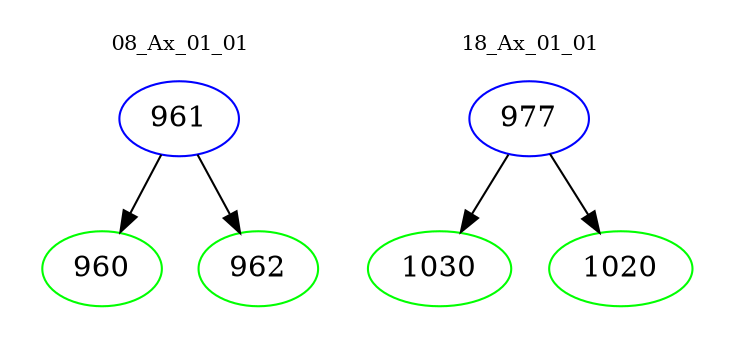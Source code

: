 digraph{
subgraph cluster_0 {
color = white
label = "08_Ax_01_01";
fontsize=10;
T0_961 [label="961", color="blue"]
T0_961 -> T0_960 [color="black"]
T0_960 [label="960", color="green"]
T0_961 -> T0_962 [color="black"]
T0_962 [label="962", color="green"]
}
subgraph cluster_1 {
color = white
label = "18_Ax_01_01";
fontsize=10;
T1_977 [label="977", color="blue"]
T1_977 -> T1_1030 [color="black"]
T1_1030 [label="1030", color="green"]
T1_977 -> T1_1020 [color="black"]
T1_1020 [label="1020", color="green"]
}
}
